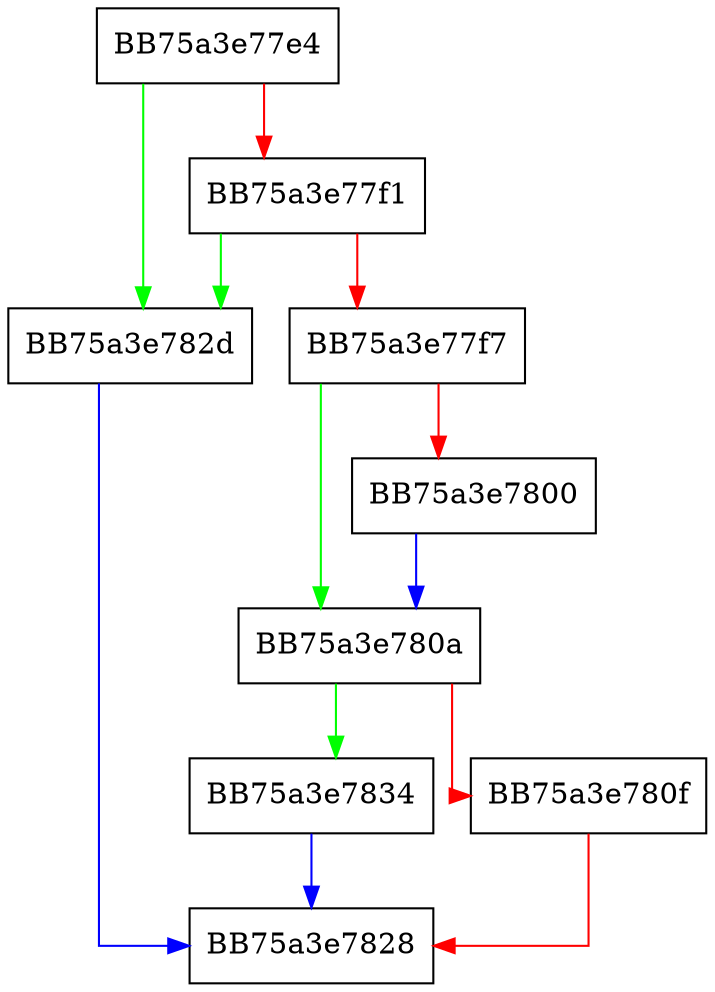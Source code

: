 digraph SMSCreateThread {
  node [shape="box"];
  graph [splines=ortho];
  BB75a3e77e4 -> BB75a3e782d [color="green"];
  BB75a3e77e4 -> BB75a3e77f1 [color="red"];
  BB75a3e77f1 -> BB75a3e782d [color="green"];
  BB75a3e77f1 -> BB75a3e77f7 [color="red"];
  BB75a3e77f7 -> BB75a3e780a [color="green"];
  BB75a3e77f7 -> BB75a3e7800 [color="red"];
  BB75a3e7800 -> BB75a3e780a [color="blue"];
  BB75a3e780a -> BB75a3e7834 [color="green"];
  BB75a3e780a -> BB75a3e780f [color="red"];
  BB75a3e780f -> BB75a3e7828 [color="red"];
  BB75a3e782d -> BB75a3e7828 [color="blue"];
  BB75a3e7834 -> BB75a3e7828 [color="blue"];
}